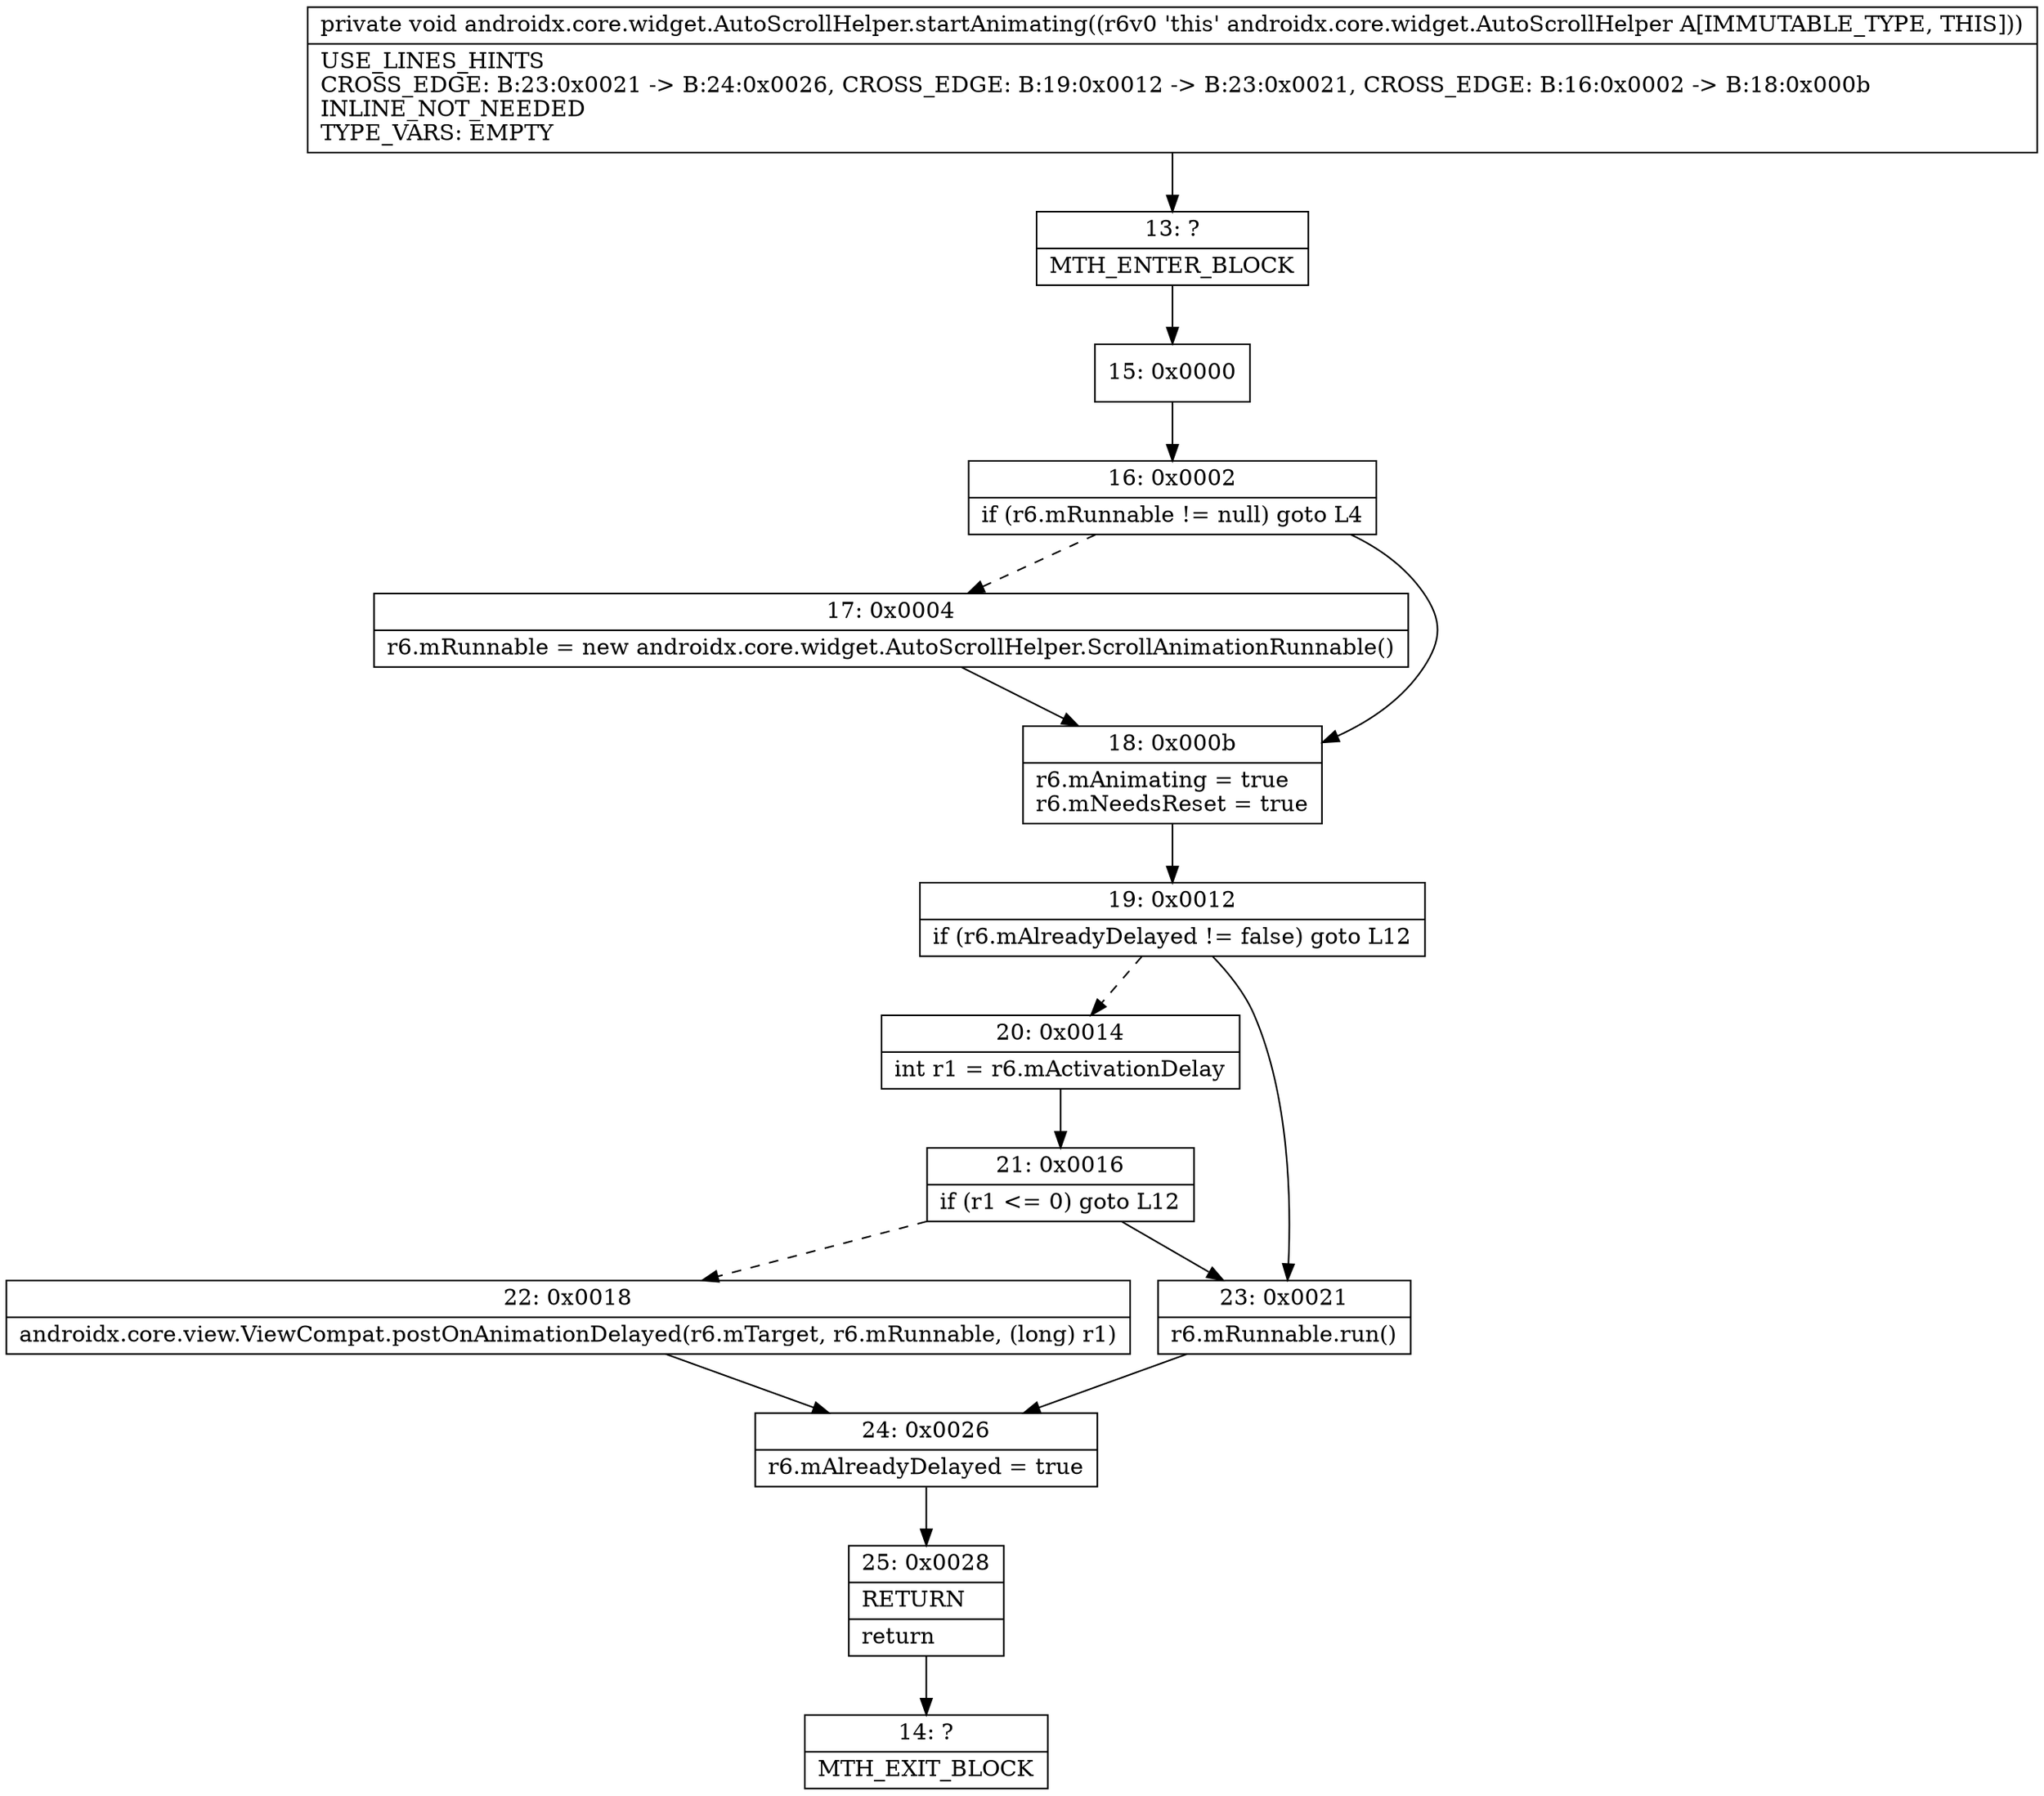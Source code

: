 digraph "CFG forandroidx.core.widget.AutoScrollHelper.startAnimating()V" {
Node_13 [shape=record,label="{13\:\ ?|MTH_ENTER_BLOCK\l}"];
Node_15 [shape=record,label="{15\:\ 0x0000}"];
Node_16 [shape=record,label="{16\:\ 0x0002|if (r6.mRunnable != null) goto L4\l}"];
Node_17 [shape=record,label="{17\:\ 0x0004|r6.mRunnable = new androidx.core.widget.AutoScrollHelper.ScrollAnimationRunnable()\l}"];
Node_18 [shape=record,label="{18\:\ 0x000b|r6.mAnimating = true\lr6.mNeedsReset = true\l}"];
Node_19 [shape=record,label="{19\:\ 0x0012|if (r6.mAlreadyDelayed != false) goto L12\l}"];
Node_20 [shape=record,label="{20\:\ 0x0014|int r1 = r6.mActivationDelay\l}"];
Node_21 [shape=record,label="{21\:\ 0x0016|if (r1 \<= 0) goto L12\l}"];
Node_22 [shape=record,label="{22\:\ 0x0018|androidx.core.view.ViewCompat.postOnAnimationDelayed(r6.mTarget, r6.mRunnable, (long) r1)\l}"];
Node_24 [shape=record,label="{24\:\ 0x0026|r6.mAlreadyDelayed = true\l}"];
Node_25 [shape=record,label="{25\:\ 0x0028|RETURN\l|return\l}"];
Node_14 [shape=record,label="{14\:\ ?|MTH_EXIT_BLOCK\l}"];
Node_23 [shape=record,label="{23\:\ 0x0021|r6.mRunnable.run()\l}"];
MethodNode[shape=record,label="{private void androidx.core.widget.AutoScrollHelper.startAnimating((r6v0 'this' androidx.core.widget.AutoScrollHelper A[IMMUTABLE_TYPE, THIS]))  | USE_LINES_HINTS\lCROSS_EDGE: B:23:0x0021 \-\> B:24:0x0026, CROSS_EDGE: B:19:0x0012 \-\> B:23:0x0021, CROSS_EDGE: B:16:0x0002 \-\> B:18:0x000b\lINLINE_NOT_NEEDED\lTYPE_VARS: EMPTY\l}"];
MethodNode -> Node_13;Node_13 -> Node_15;
Node_15 -> Node_16;
Node_16 -> Node_17[style=dashed];
Node_16 -> Node_18;
Node_17 -> Node_18;
Node_18 -> Node_19;
Node_19 -> Node_20[style=dashed];
Node_19 -> Node_23;
Node_20 -> Node_21;
Node_21 -> Node_22[style=dashed];
Node_21 -> Node_23;
Node_22 -> Node_24;
Node_24 -> Node_25;
Node_25 -> Node_14;
Node_23 -> Node_24;
}

